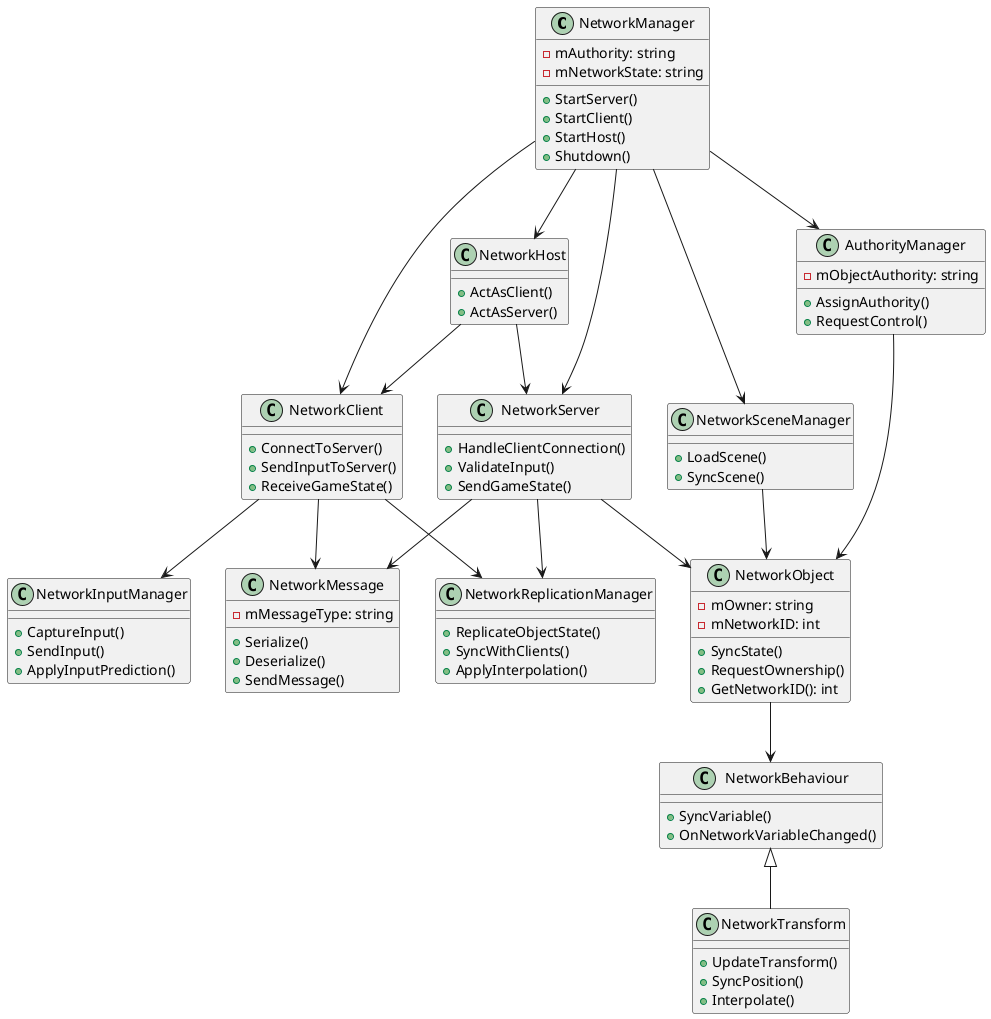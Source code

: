 @startuml

class NetworkManager {
    + StartServer()
    + StartClient()
    + StartHost()
    + Shutdown()
    - mAuthority: string
    - mNetworkState: string
}

class NetworkObject {
    + SyncState()
    + RequestOwnership()
    + GetNetworkID(): int
    - mOwner: string
    - mNetworkID: int
}

class NetworkBehaviour {
    + SyncVariable()
    + OnNetworkVariableChanged()
}

class NetworkTransform {
    + UpdateTransform()
    + SyncPosition()
    + Interpolate()
}

class NetworkClient {
    + ConnectToServer()
    + SendInputToServer()
    + ReceiveGameState()
}

class NetworkServer {
    + HandleClientConnection()
    + ValidateInput()
    + SendGameState()
}

class NetworkHost {
    + ActAsClient()
    + ActAsServer()
}

class NetworkMessage {
    + Serialize()
    + Deserialize()
    + SendMessage()
    - mMessageType: string
}

class NetworkSceneManager {
    + LoadScene()
    + SyncScene()
}

class NetworkInputManager {
    + CaptureInput()
    + SendInput()
    + ApplyInputPrediction()
}

class NetworkReplicationManager {
    + ReplicateObjectState()
    + SyncWithClients()
    + ApplyInterpolation()
}

class AuthorityManager {
    + AssignAuthority()
    + RequestControl()
    - mObjectAuthority: string
}

NetworkManager --> NetworkClient
NetworkManager --> NetworkServer
NetworkManager --> NetworkHost
NetworkManager --> NetworkSceneManager
NetworkManager --> AuthorityManager

NetworkObject --> NetworkBehaviour
NetworkBehaviour <|-- NetworkTransform

NetworkClient --> NetworkInputManager
NetworkClient --> NetworkMessage
NetworkClient --> NetworkReplicationManager

NetworkServer --> NetworkMessage
NetworkServer --> NetworkReplicationManager
NetworkServer --> NetworkObject

NetworkHost --> NetworkServer
NetworkHost --> NetworkClient

AuthorityManager --> NetworkObject
NetworkSceneManager --> NetworkObject

@enduml

